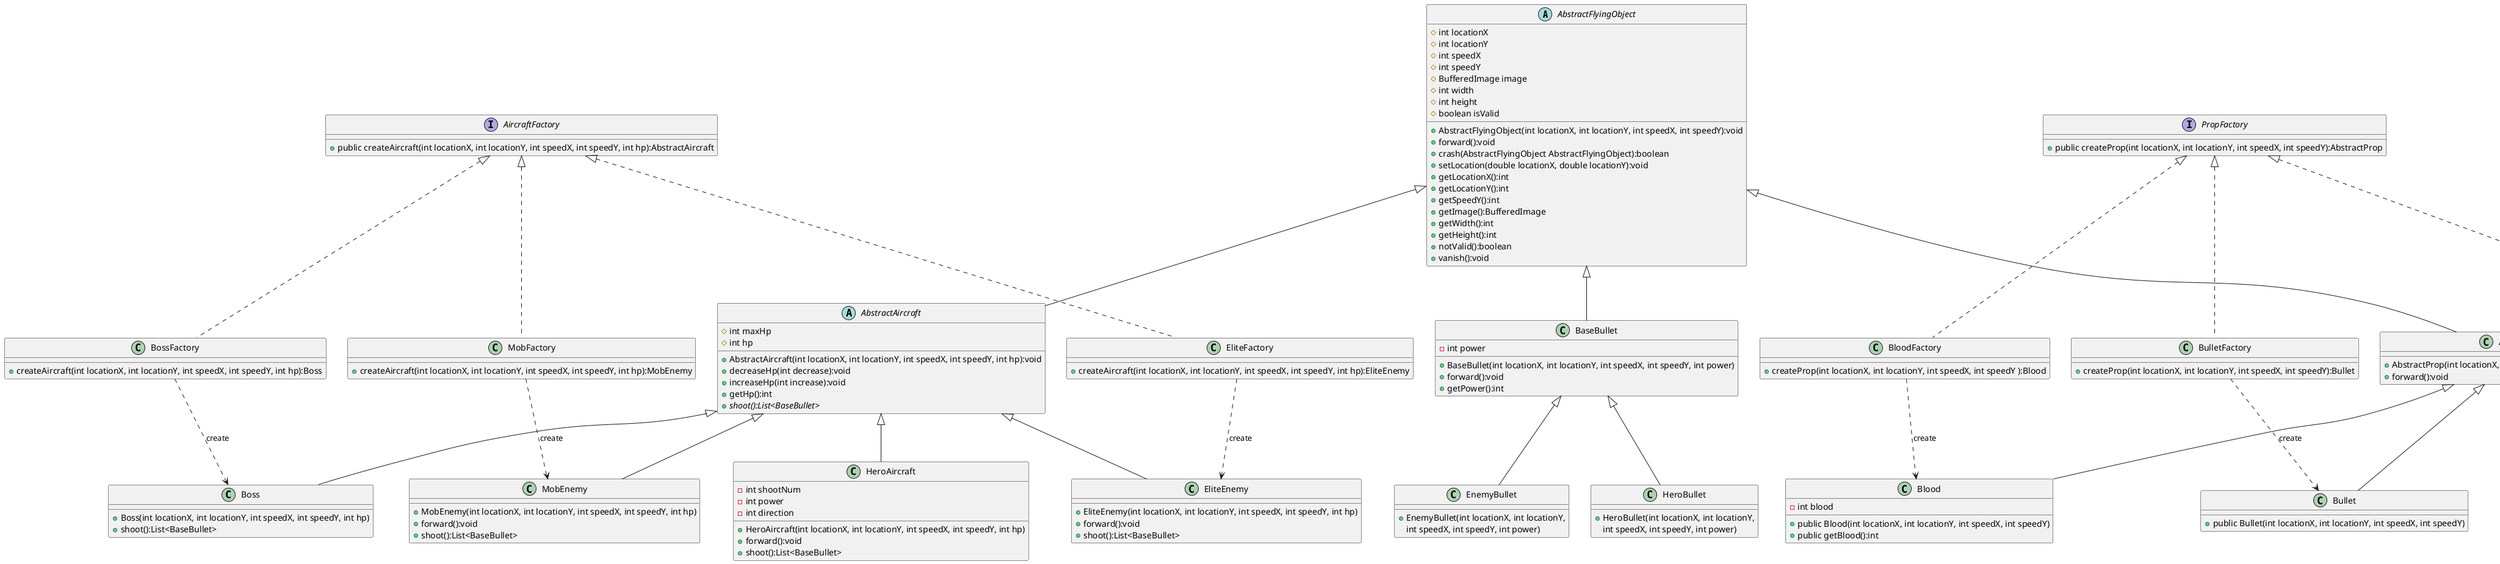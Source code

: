 @startuml
'https://plantuml.com/class-diagram

abstract class AbstractFlyingObject
{
    # int locationX
    # int locationY
    # int speedX
    # int speedY
    # BufferedImage image
    # int width
    # int height
    # boolean isValid

    + AbstractFlyingObject(int locationX, int locationY, int speedX, int speedY):void
    + forward():void
    + crash(AbstractFlyingObject AbstractFlyingObject):boolean
    + setLocation(double locationX, double locationY):void
    + getLocationX():int
    + getLocationY():int
    + getSpeedY():int
    + getImage():BufferedImage
    + getWidth():int
    + getHeight():int
    + notValid():boolean
    + vanish():void
}
abstract class AbstractAircraft
{
	# int maxHp
    # int hp
    + AbstractAircraft(int locationX, int locationY, int speedX, int speedY, int hp):void
    + decreaseHp(int decrease):void
    + increaseHp(int increase):void
    + getHp():int
    + {abstract} shoot():List<BaseBullet>
}

interface PropFactory
{
    + public createProp(int locationX, int locationY, int speedX, int speedY):AbstractProp
}

interface AircraftFactory
{
    + public createAircraft(int locationX, int locationY, int speedX, int speedY, int hp):AbstractAircraft
}

class BaseBullet
{
    - int power
    + BaseBullet(int locationX, int locationY, int speedX, int speedY, int power)
    + forward():void
	+ getPower():int
}

class AbstractProp
{
    + AbstractProp(int locationX, int locationY, int speedX, int speedY)
    + forward():void
}

PropFactory <|.. BloodFactory
PropFactory <|.. BombFactory
PropFactory <|.. BulletFactory

BloodFactory ..> Blood:create
BulletFactory ..> Bullet:create
BombFactory ..> Bomb:create

AircraftFactory <|.. BossFactory
AircraftFactory <|.. EliteFactory
AircraftFactory <|.. MobFactory

BossFactory ..> Boss:create
EliteFactory ..> EliteEnemy:create
MobFactory ..> MobEnemy:create

AbstractFlyingObject <|-- AbstractAircraft
AbstractFlyingObject <|-- BaseBullet
AbstractFlyingObject <|-- AbstractProp

AbstractAircraft <|-- HeroAircraft
AbstractAircraft <|-- MobEnemy
AbstractAircraft <|-- EliteEnemy
AbstractAircraft <|-- Boss

BaseBullet <|-- HeroBullet
BaseBullet <|-- EnemyBullet

AbstractProp <|-- Blood
AbstractProp <|-- Bomb
AbstractProp <|-- Bullet

class HeroAircraft {
    - int shootNum
    - int power
    - int direction
    + HeroAircraft(int locationX, int locationY, int speedX, int speedY, int hp)
    + forward():void
    + shoot():List<BaseBullet>
}

class Boss {
    + Boss(int locationX, int locationY, int speedX, int speedY, int hp)
    + shoot():List<BaseBullet>
}

class MobEnemy {
    + MobEnemy(int locationX, int locationY, int speedX, int speedY, int hp)
    + forward():void
    + shoot():List<BaseBullet>
}

class EliteEnemy {
    + EliteEnemy(int locationX, int locationY, int speedX, int speedY, int hp)
    + forward():void
    + shoot():List<BaseBullet>
}

class BossFactory{
    + createAircraft(int locationX, int locationY, int speedX, int speedY, int hp):Boss
}

class EliteFactory{
    + createAircraft(int locationX, int locationY, int speedX, int speedY, int hp):EliteEnemy
}

class MobFactory{
    + createAircraft(int locationX, int locationY, int speedX, int speedY, int hp):MobEnemy
}


class HeroBullet {
    + HeroBullet(int locationX, int locationY,
     int speedX, int speedY, int power)
}

class EnemyBullet {
    + EnemyBullet(int locationX, int locationY,
     int speedX, int speedY, int power)
}

class Blood{
    - int blood
    + public Blood(int locationX, int locationY, int speedX, int speedY)
    + public getBlood():int
}

class Bullet{
    + public Bullet(int locationX, int locationY, int speedX, int speedY)
}

class Bomb{
    + public Bomb(int locationX, int locationY, int speedX, int speedY)
}

class BloodFactory
{
    + createProp(int locationX, int locationY, int speedX, int speedY ):Blood
}

class BombFactory
{
    + createProp(int locationX, int locationY, int speedX, int speedY):Bomb
}

class BulletFactory
{
    + createProp(int locationX, int locationY, int speedX, int speedY):Bullet
}


@enduml